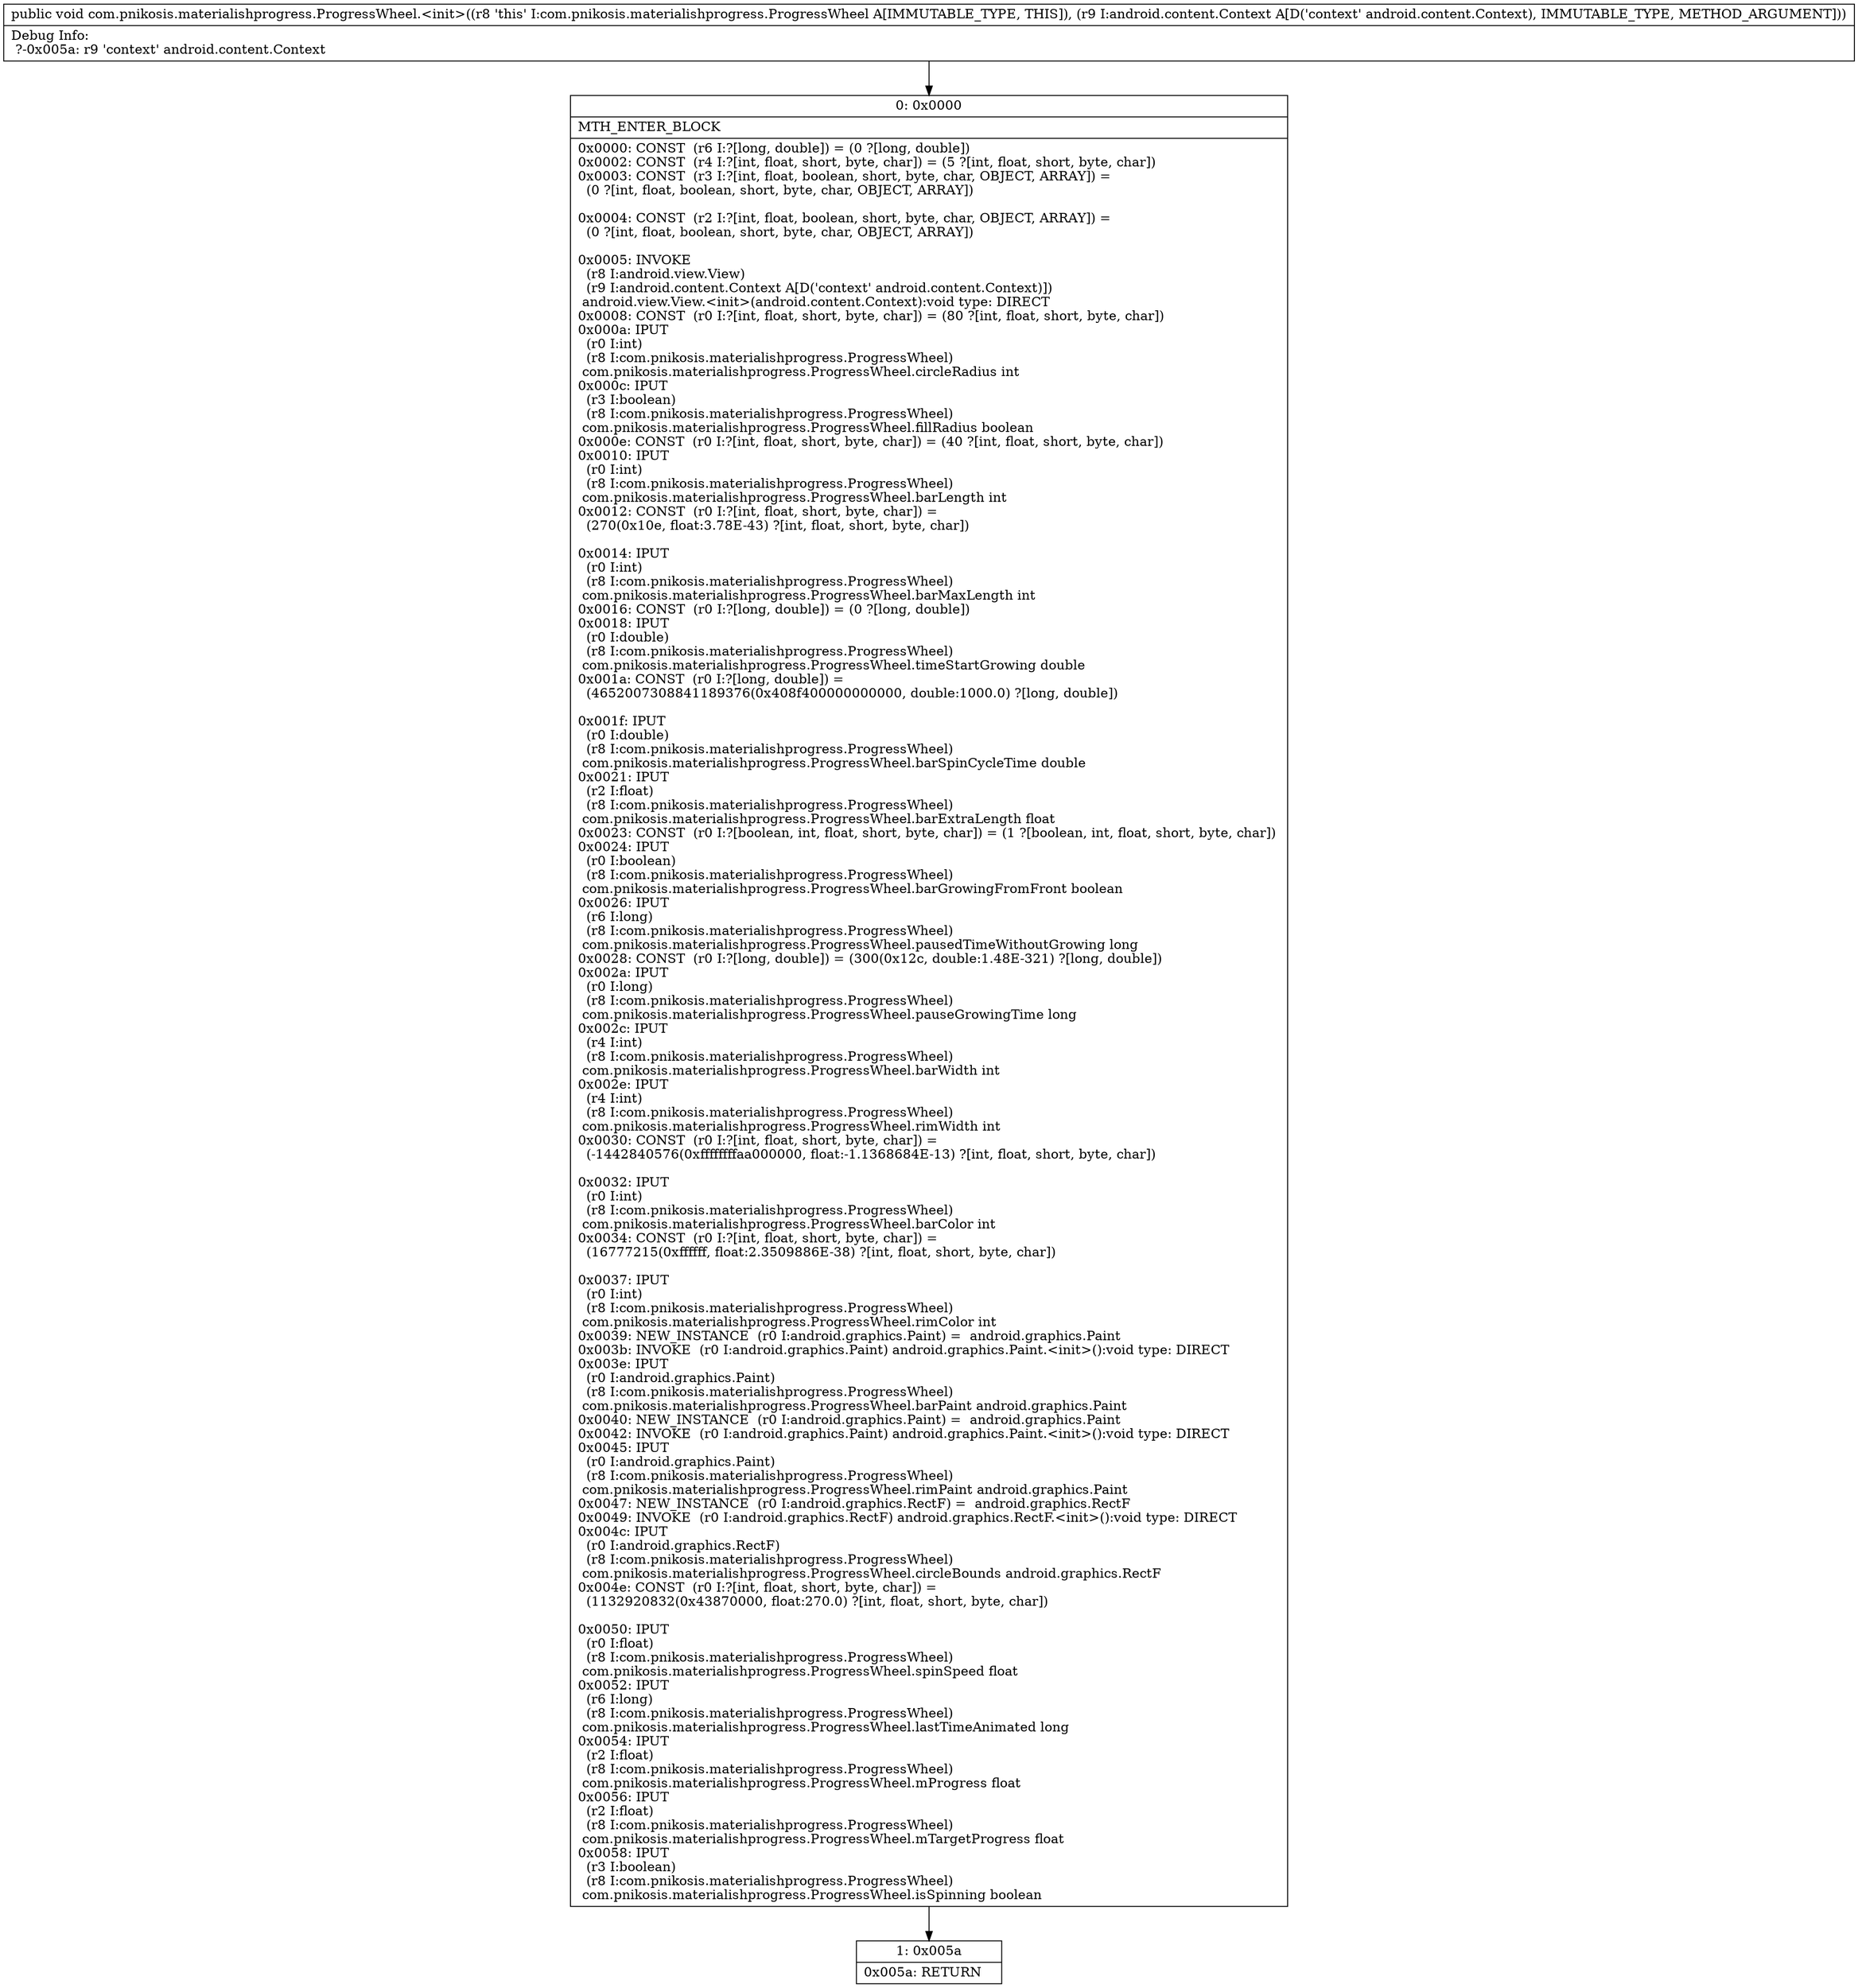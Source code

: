 digraph "CFG forcom.pnikosis.materialishprogress.ProgressWheel.\<init\>(Landroid\/content\/Context;)V" {
Node_0 [shape=record,label="{0\:\ 0x0000|MTH_ENTER_BLOCK\l|0x0000: CONST  (r6 I:?[long, double]) = (0 ?[long, double]) \l0x0002: CONST  (r4 I:?[int, float, short, byte, char]) = (5 ?[int, float, short, byte, char]) \l0x0003: CONST  (r3 I:?[int, float, boolean, short, byte, char, OBJECT, ARRAY]) = \l  (0 ?[int, float, boolean, short, byte, char, OBJECT, ARRAY])\l \l0x0004: CONST  (r2 I:?[int, float, boolean, short, byte, char, OBJECT, ARRAY]) = \l  (0 ?[int, float, boolean, short, byte, char, OBJECT, ARRAY])\l \l0x0005: INVOKE  \l  (r8 I:android.view.View)\l  (r9 I:android.content.Context A[D('context' android.content.Context)])\l android.view.View.\<init\>(android.content.Context):void type: DIRECT \l0x0008: CONST  (r0 I:?[int, float, short, byte, char]) = (80 ?[int, float, short, byte, char]) \l0x000a: IPUT  \l  (r0 I:int)\l  (r8 I:com.pnikosis.materialishprogress.ProgressWheel)\l com.pnikosis.materialishprogress.ProgressWheel.circleRadius int \l0x000c: IPUT  \l  (r3 I:boolean)\l  (r8 I:com.pnikosis.materialishprogress.ProgressWheel)\l com.pnikosis.materialishprogress.ProgressWheel.fillRadius boolean \l0x000e: CONST  (r0 I:?[int, float, short, byte, char]) = (40 ?[int, float, short, byte, char]) \l0x0010: IPUT  \l  (r0 I:int)\l  (r8 I:com.pnikosis.materialishprogress.ProgressWheel)\l com.pnikosis.materialishprogress.ProgressWheel.barLength int \l0x0012: CONST  (r0 I:?[int, float, short, byte, char]) = \l  (270(0x10e, float:3.78E\-43) ?[int, float, short, byte, char])\l \l0x0014: IPUT  \l  (r0 I:int)\l  (r8 I:com.pnikosis.materialishprogress.ProgressWheel)\l com.pnikosis.materialishprogress.ProgressWheel.barMaxLength int \l0x0016: CONST  (r0 I:?[long, double]) = (0 ?[long, double]) \l0x0018: IPUT  \l  (r0 I:double)\l  (r8 I:com.pnikosis.materialishprogress.ProgressWheel)\l com.pnikosis.materialishprogress.ProgressWheel.timeStartGrowing double \l0x001a: CONST  (r0 I:?[long, double]) = \l  (4652007308841189376(0x408f400000000000, double:1000.0) ?[long, double])\l \l0x001f: IPUT  \l  (r0 I:double)\l  (r8 I:com.pnikosis.materialishprogress.ProgressWheel)\l com.pnikosis.materialishprogress.ProgressWheel.barSpinCycleTime double \l0x0021: IPUT  \l  (r2 I:float)\l  (r8 I:com.pnikosis.materialishprogress.ProgressWheel)\l com.pnikosis.materialishprogress.ProgressWheel.barExtraLength float \l0x0023: CONST  (r0 I:?[boolean, int, float, short, byte, char]) = (1 ?[boolean, int, float, short, byte, char]) \l0x0024: IPUT  \l  (r0 I:boolean)\l  (r8 I:com.pnikosis.materialishprogress.ProgressWheel)\l com.pnikosis.materialishprogress.ProgressWheel.barGrowingFromFront boolean \l0x0026: IPUT  \l  (r6 I:long)\l  (r8 I:com.pnikosis.materialishprogress.ProgressWheel)\l com.pnikosis.materialishprogress.ProgressWheel.pausedTimeWithoutGrowing long \l0x0028: CONST  (r0 I:?[long, double]) = (300(0x12c, double:1.48E\-321) ?[long, double]) \l0x002a: IPUT  \l  (r0 I:long)\l  (r8 I:com.pnikosis.materialishprogress.ProgressWheel)\l com.pnikosis.materialishprogress.ProgressWheel.pauseGrowingTime long \l0x002c: IPUT  \l  (r4 I:int)\l  (r8 I:com.pnikosis.materialishprogress.ProgressWheel)\l com.pnikosis.materialishprogress.ProgressWheel.barWidth int \l0x002e: IPUT  \l  (r4 I:int)\l  (r8 I:com.pnikosis.materialishprogress.ProgressWheel)\l com.pnikosis.materialishprogress.ProgressWheel.rimWidth int \l0x0030: CONST  (r0 I:?[int, float, short, byte, char]) = \l  (\-1442840576(0xffffffffaa000000, float:\-1.1368684E\-13) ?[int, float, short, byte, char])\l \l0x0032: IPUT  \l  (r0 I:int)\l  (r8 I:com.pnikosis.materialishprogress.ProgressWheel)\l com.pnikosis.materialishprogress.ProgressWheel.barColor int \l0x0034: CONST  (r0 I:?[int, float, short, byte, char]) = \l  (16777215(0xffffff, float:2.3509886E\-38) ?[int, float, short, byte, char])\l \l0x0037: IPUT  \l  (r0 I:int)\l  (r8 I:com.pnikosis.materialishprogress.ProgressWheel)\l com.pnikosis.materialishprogress.ProgressWheel.rimColor int \l0x0039: NEW_INSTANCE  (r0 I:android.graphics.Paint) =  android.graphics.Paint \l0x003b: INVOKE  (r0 I:android.graphics.Paint) android.graphics.Paint.\<init\>():void type: DIRECT \l0x003e: IPUT  \l  (r0 I:android.graphics.Paint)\l  (r8 I:com.pnikosis.materialishprogress.ProgressWheel)\l com.pnikosis.materialishprogress.ProgressWheel.barPaint android.graphics.Paint \l0x0040: NEW_INSTANCE  (r0 I:android.graphics.Paint) =  android.graphics.Paint \l0x0042: INVOKE  (r0 I:android.graphics.Paint) android.graphics.Paint.\<init\>():void type: DIRECT \l0x0045: IPUT  \l  (r0 I:android.graphics.Paint)\l  (r8 I:com.pnikosis.materialishprogress.ProgressWheel)\l com.pnikosis.materialishprogress.ProgressWheel.rimPaint android.graphics.Paint \l0x0047: NEW_INSTANCE  (r0 I:android.graphics.RectF) =  android.graphics.RectF \l0x0049: INVOKE  (r0 I:android.graphics.RectF) android.graphics.RectF.\<init\>():void type: DIRECT \l0x004c: IPUT  \l  (r0 I:android.graphics.RectF)\l  (r8 I:com.pnikosis.materialishprogress.ProgressWheel)\l com.pnikosis.materialishprogress.ProgressWheel.circleBounds android.graphics.RectF \l0x004e: CONST  (r0 I:?[int, float, short, byte, char]) = \l  (1132920832(0x43870000, float:270.0) ?[int, float, short, byte, char])\l \l0x0050: IPUT  \l  (r0 I:float)\l  (r8 I:com.pnikosis.materialishprogress.ProgressWheel)\l com.pnikosis.materialishprogress.ProgressWheel.spinSpeed float \l0x0052: IPUT  \l  (r6 I:long)\l  (r8 I:com.pnikosis.materialishprogress.ProgressWheel)\l com.pnikosis.materialishprogress.ProgressWheel.lastTimeAnimated long \l0x0054: IPUT  \l  (r2 I:float)\l  (r8 I:com.pnikosis.materialishprogress.ProgressWheel)\l com.pnikosis.materialishprogress.ProgressWheel.mProgress float \l0x0056: IPUT  \l  (r2 I:float)\l  (r8 I:com.pnikosis.materialishprogress.ProgressWheel)\l com.pnikosis.materialishprogress.ProgressWheel.mTargetProgress float \l0x0058: IPUT  \l  (r3 I:boolean)\l  (r8 I:com.pnikosis.materialishprogress.ProgressWheel)\l com.pnikosis.materialishprogress.ProgressWheel.isSpinning boolean \l}"];
Node_1 [shape=record,label="{1\:\ 0x005a|0x005a: RETURN   \l}"];
MethodNode[shape=record,label="{public void com.pnikosis.materialishprogress.ProgressWheel.\<init\>((r8 'this' I:com.pnikosis.materialishprogress.ProgressWheel A[IMMUTABLE_TYPE, THIS]), (r9 I:android.content.Context A[D('context' android.content.Context), IMMUTABLE_TYPE, METHOD_ARGUMENT]))  | Debug Info:\l  ?\-0x005a: r9 'context' android.content.Context\l}"];
MethodNode -> Node_0;
Node_0 -> Node_1;
}

